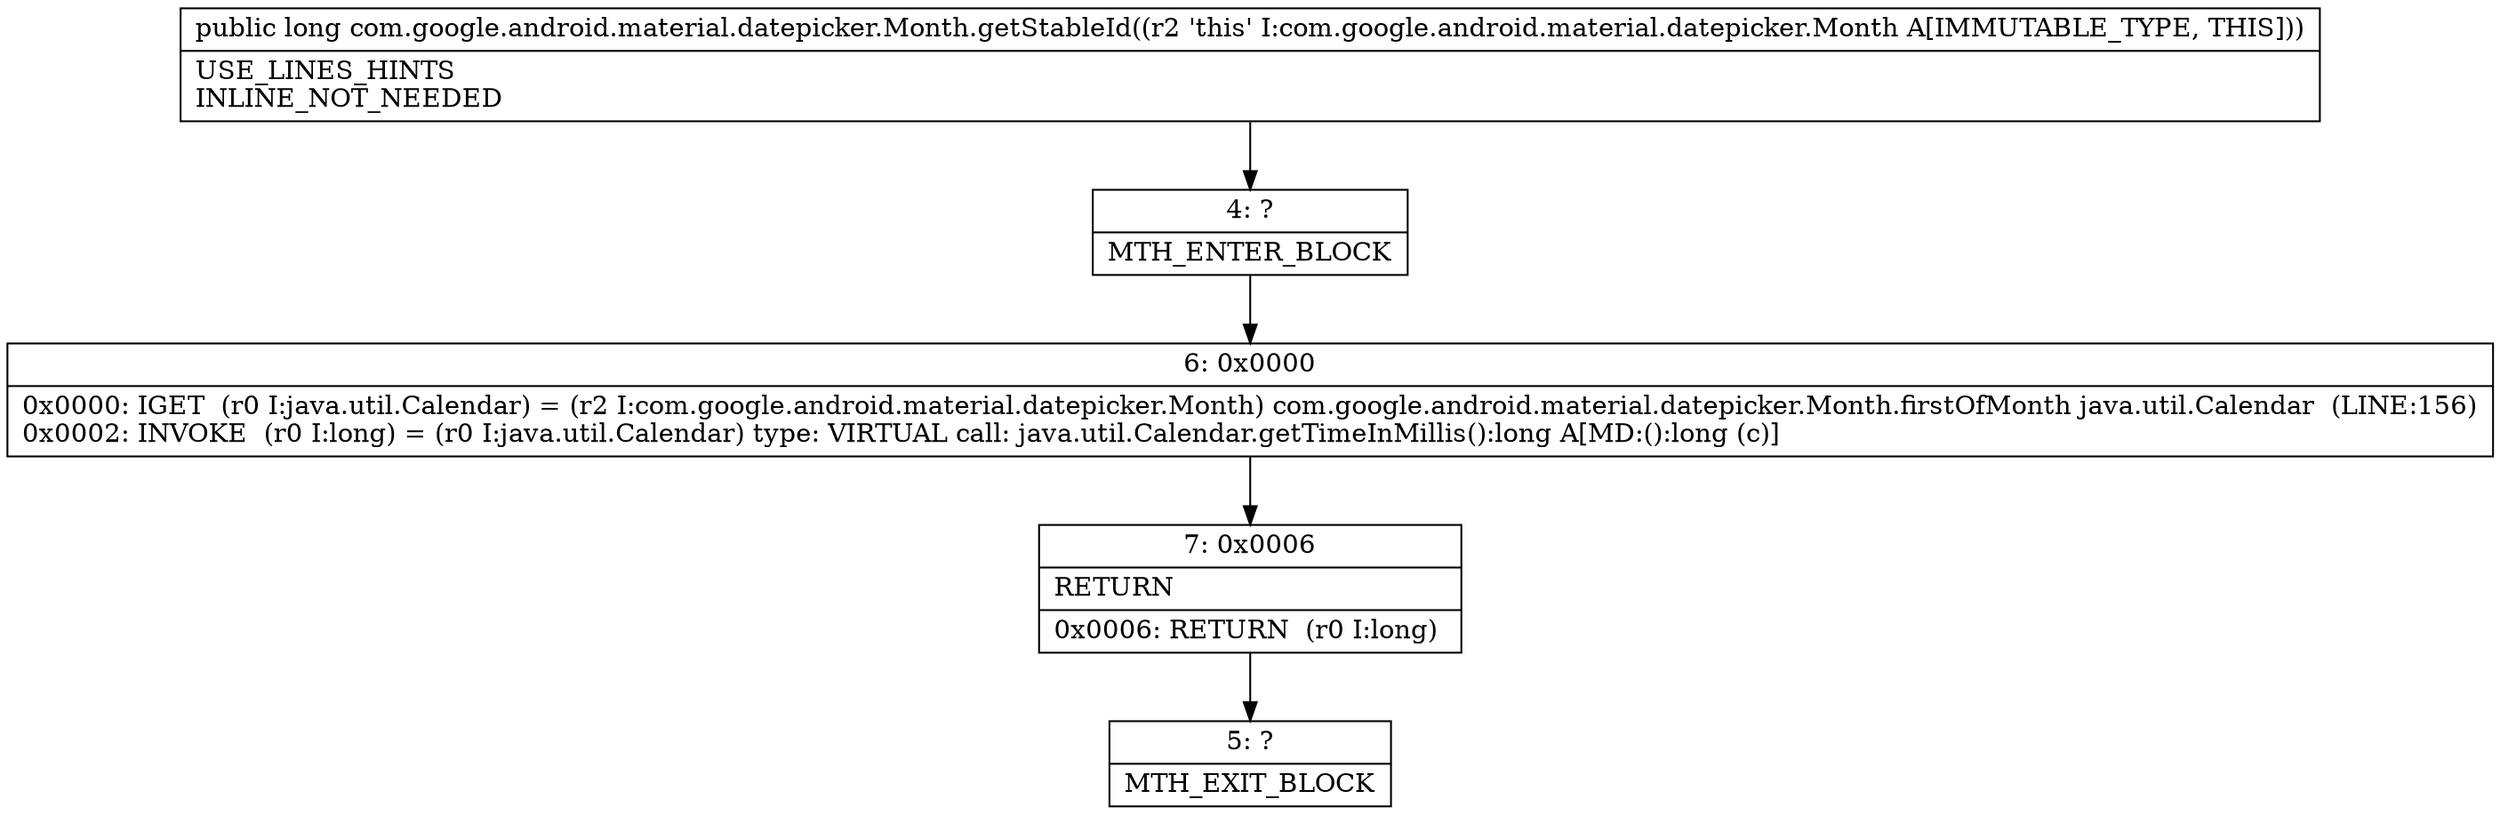 digraph "CFG forcom.google.android.material.datepicker.Month.getStableId()J" {
Node_4 [shape=record,label="{4\:\ ?|MTH_ENTER_BLOCK\l}"];
Node_6 [shape=record,label="{6\:\ 0x0000|0x0000: IGET  (r0 I:java.util.Calendar) = (r2 I:com.google.android.material.datepicker.Month) com.google.android.material.datepicker.Month.firstOfMonth java.util.Calendar  (LINE:156)\l0x0002: INVOKE  (r0 I:long) = (r0 I:java.util.Calendar) type: VIRTUAL call: java.util.Calendar.getTimeInMillis():long A[MD:():long (c)]\l}"];
Node_7 [shape=record,label="{7\:\ 0x0006|RETURN\l|0x0006: RETURN  (r0 I:long) \l}"];
Node_5 [shape=record,label="{5\:\ ?|MTH_EXIT_BLOCK\l}"];
MethodNode[shape=record,label="{public long com.google.android.material.datepicker.Month.getStableId((r2 'this' I:com.google.android.material.datepicker.Month A[IMMUTABLE_TYPE, THIS]))  | USE_LINES_HINTS\lINLINE_NOT_NEEDED\l}"];
MethodNode -> Node_4;Node_4 -> Node_6;
Node_6 -> Node_7;
Node_7 -> Node_5;
}

